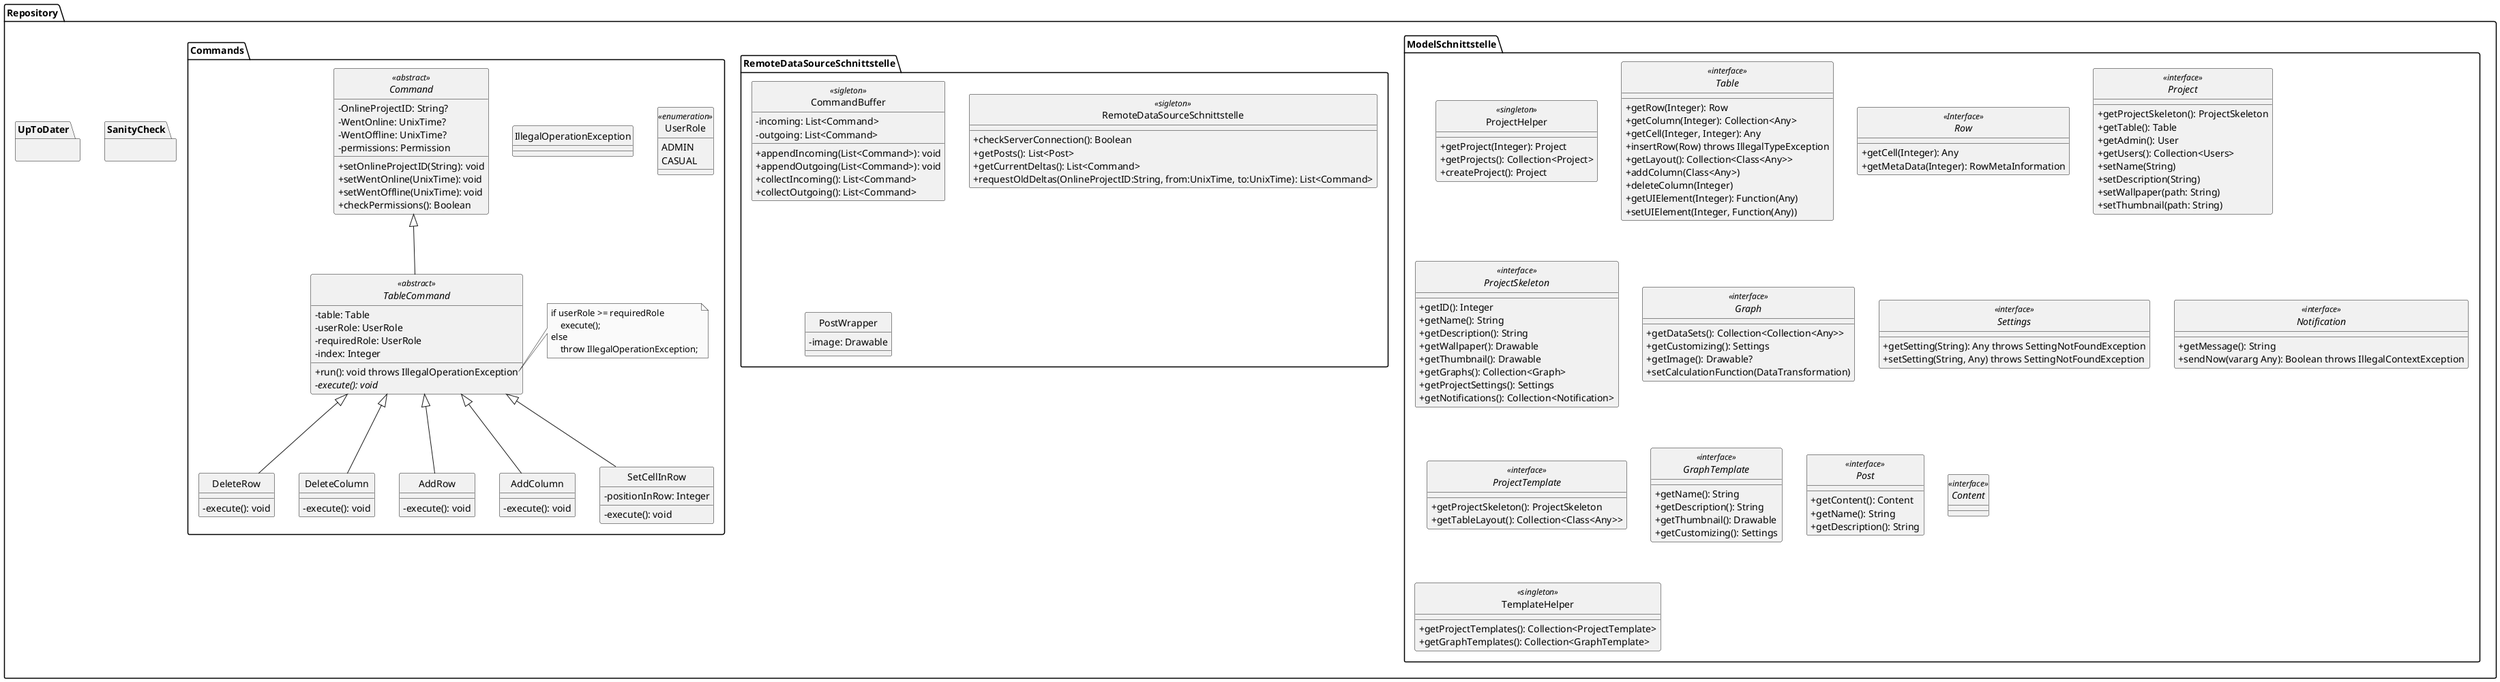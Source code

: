 @startuml

skinparam monochrome true
skinparam shadowing false
skinparam genericDisplay old
skinparam classAttributeIconSize 0
hide circle


package Repository {
    package ModelSchnittstelle {
      class ProjectHelper <<singleton>> {
        +getProject(Integer): Project
        +getProjects(): Collection<Project>
        +createProject(): Project
      }

      interface Table <<interface>> {
        +getRow(Integer): Row
        +getColumn(Integer): Collection<Any>
        +getCell(Integer, Integer): Any
        +insertRow(Row) throws IllegalTypeException
        +getLayout(): Collection<Class<Any>>
        +addColumn(Class<Any>)
        +deleteColumn(Integer)
        'This is something I am not sure about. How do our InputElements look like?
        +getUIElement(Integer): Function(Any)
        +setUIElement(Integer, Function(Any))
      }

      interface Row <<Interface>> {
        +getCell(Integer): Any
        +getMetaData(Integer): RowMetaInformation
      }

      interface Project <<interface>> {
        +getProjectSkeleton(): ProjectSkeleton
        +getTable(): Table
        +getAdmin(): User
        +getUsers(): Collection<Users>
        +setName(String)
        +setDescription(String)
        +setWallpaper(path: String)
        +setThumbnail(path: String)
      }

      interface ProjectSkeleton <<interface>> {
        +getID(): Integer
        +getName(): String
        +getDescription(): String
        +getWallpaper(): Drawable
        +getThumbnail(): Drawable
        +getGraphs(): Collection<Graph>
        +getProjectSettings(): Settings
        +getNotifications(): Collection<Notification>
      }

      interface Graph <<interface>> {
        'Does this always recompute the DataSets? If not how does it decide when to recompute?
        +getDataSets(): Collection<Collection<Any>>
        +getCustomizing(): Settings
        +getImage(): Drawable?
        +setCalculationFunction(DataTransformation)
      }

      interface Settings <<interface>> {
        +getSetting(String): Any throws SettingNotFoundException
        +setSetting(String, Any) throws SettingNotFoundException
      }

      interface Notification <<interface>> {
        +getMessage(): String
        +sendNow(vararg Any): Boolean throws IllegalContextException
      }

      'This is kind of the same as a project without Data. However, a project really isn't
      'a subtype of ProjectTemplate. How do we want to do this? Do we know any Patterns that
      'fit this problem?
      interface ProjectTemplate <<interface>> {
        +getProjectSkeleton(): ProjectSkeleton
        +getTableLayout(): Collection<Class<Any>>
      }

      interface GraphTemplate <<interface>> {
        +getName(): String
        +getDescription(): String
        +getThumbnail(): Drawable
        +getCustomizing(): Settings

      }

      interface Post <<interface>> {
        +getContent(): Content
        +getName(): String
        +getDescription(): String
      }

      interface Content <<interface>> {

      }
      '-von Anton definiert------------------------------------------------------------------------------'
      class TemplateHelper <<singleton>> {
                  +getProjectTemplates(): Collection<ProjectTemplate>
                  +getGraphTemplates(): Collection<GraphTemplate>
                }
    }
'=================================================================================================='
  package SanityCheck {

  }
'=================================================================================================='
  package UpToDater {
        'Wenn ich einmal länger als 72h am Stück offline war merke ich mir diese Intervalle
        'dann Frage ich jemanden auf dem Server an, der in diesen 72h keine Blindspots hat
  }
'=================================================================================================='
package RemoteDataSourceSchnittstelle {
    class CommandBuffer <<sigleton>> {
    -incoming: List<Command>
    -outgoing: List<Command>

    +appendIncoming(List<Command>): void
    +appendOutgoing(List<Command>): void
    +collectIncoming(): List<Command>
    +collectOutgoing(): List<Command>
    }
    class RemoteDataSourceSchnittstelle <<sigleton>> {

    'Gibt an ob zum Zeitpukt des Methodenaufrufs eine Serververbindung aufgabaut werden konnte
    +checkServerConnection(): Boolean
    +getPosts(): List<Post>
    'gibt alle aktuellen Deltas der Projekte an denen Nutzender teilnimmt
    +getCurrentDeltas(): List<Command>
    'Fragt Deltas von einem Online Project an, die in einem bestimmten Zeitraum erstellt wurden
    +requestOldDeltas(OnlineProjectID:String, from:UnixTime, to:UnixTime): List<Command>
    }
    class PostWrapper {
        -image: Drawable
        }
    }
'=================================================================================================='
  package Commands {

    enum UserRole <<enumeration>> {
        ADMIN
        CASUAL
    }

    class IllegalOperationException {
    }

    abstract class Command <<abstract>> {
    -OnlineProjectID: String?
    -WentOnline: UnixTime?
    -WentOffline: UnixTime?
    -permissions: Permission

    +setOnlineProjectID(String): void
    +setWentOnline(UnixTime): void
    +setWentOffline(UnixTime): void
    +checkPermissions(): Boolean
    }

    abstract class TableCommand <<abstract>> {
                -table: Table
                -userRole: UserRole
                -requiredRole: UserRole
                -index: Integer

                +run(): void throws IllegalOperationException
                {abstract} -execute(): void
        }
    class DeleteRow {
        -execute(): void
    }
    class DeleteColumn {
        -execute(): void
    }
    class AddRow {
        -execute(): void
    }
    class AddColumn {
        -execute(): void
    }
    class SetCellInRow {
        -positionInRow: Integer
        -execute(): void
    }
    note right of TableCommand::run
    if userRole >= requiredRole
        execute();
    else
        throw IllegalOperationException;
    end note
    Command<|-- TableCommand
    TableCommand <|-- DeleteRow
    TableCommand <|-- DeleteColumn
    TableCommand <|-- AddRow
    TableCommand <|-- AddColumn
    TableCommand <|-- SetCellInRow
  }
}

@enduml